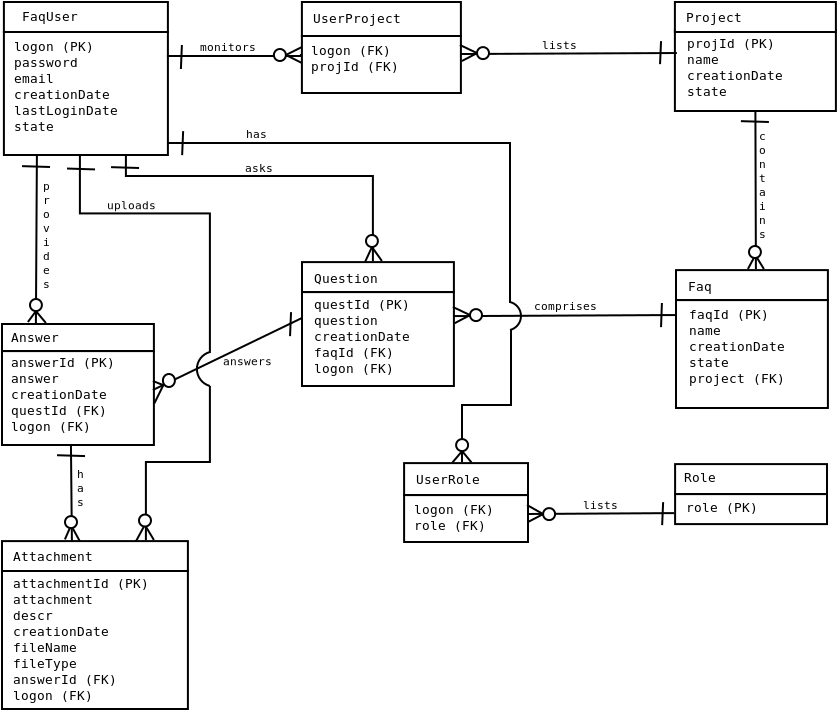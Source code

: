 <?xml version="1.0" encoding="UTF-8"?>
<dia:diagram xmlns:dia="http://www.lysator.liu.se/~alla/dia/">
  <dia:layer name="Background" visible="true">
    <dia:object type="Standard - Box" version="0" id="O0">
      <dia:attribute name="obj_pos">
        <dia:point val="4.1,-6.975"/>
      </dia:attribute>
      <dia:attribute name="obj_bb">
        <dia:rectangle val="4.05,-7.025;12.35,-5.425"/>
      </dia:attribute>
      <dia:attribute name="elem_corner">
        <dia:point val="4.1,-6.975"/>
      </dia:attribute>
      <dia:attribute name="elem_width">
        <dia:real val="8.2"/>
      </dia:attribute>
      <dia:attribute name="elem_height">
        <dia:real val="1.5"/>
      </dia:attribute>
      <dia:attribute name="show_background">
        <dia:boolean val="true"/>
      </dia:attribute>
    </dia:object>
    <dia:object type="Standard - Box" version="0" id="O1">
      <dia:attribute name="obj_pos">
        <dia:point val="4.1,-5.475"/>
      </dia:attribute>
      <dia:attribute name="obj_bb">
        <dia:rectangle val="4.05,-5.525;12.35,0.725"/>
      </dia:attribute>
      <dia:attribute name="elem_corner">
        <dia:point val="4.1,-5.475"/>
      </dia:attribute>
      <dia:attribute name="elem_width">
        <dia:real val="8.2"/>
      </dia:attribute>
      <dia:attribute name="elem_height">
        <dia:real val="6.15"/>
      </dia:attribute>
      <dia:attribute name="show_background">
        <dia:boolean val="true"/>
      </dia:attribute>
    </dia:object>
    <dia:object type="Standard - Text" version="0" id="O2">
      <dia:attribute name="obj_pos">
        <dia:point val="6.355,-6.025"/>
      </dia:attribute>
      <dia:attribute name="obj_bb">
        <dia:rectangle val="4.551,-6.62;8.159,-5.82"/>
      </dia:attribute>
      <dia:attribute name="text">
        <dia:composite type="text">
          <dia:attribute name="string">
            <dia:string>#FaqUser#</dia:string>
          </dia:attribute>
          <dia:attribute name="font">
            <dia:font name="Courier"/>
          </dia:attribute>
          <dia:attribute name="height">
            <dia:real val="0.8"/>
          </dia:attribute>
          <dia:attribute name="pos">
            <dia:point val="6.355,-6.025"/>
          </dia:attribute>
          <dia:attribute name="color">
            <dia:color val="#000000"/>
          </dia:attribute>
          <dia:attribute name="alignment">
            <dia:enum val="1"/>
          </dia:attribute>
        </dia:composite>
      </dia:attribute>
    </dia:object>
    <dia:object type="Standard - Text" version="0" id="O3">
      <dia:attribute name="obj_pos">
        <dia:point val="7.05,-6.125"/>
      </dia:attribute>
      <dia:attribute name="obj_bb">
        <dia:rectangle val="7.05,-6.72;7.05,-5.92"/>
      </dia:attribute>
      <dia:attribute name="text">
        <dia:composite type="text">
          <dia:attribute name="string">
            <dia:string>##</dia:string>
          </dia:attribute>
          <dia:attribute name="font">
            <dia:font name="Courier"/>
          </dia:attribute>
          <dia:attribute name="height">
            <dia:real val="0.8"/>
          </dia:attribute>
          <dia:attribute name="pos">
            <dia:point val="7.05,-6.125"/>
          </dia:attribute>
          <dia:attribute name="color">
            <dia:color val="#000000"/>
          </dia:attribute>
          <dia:attribute name="alignment">
            <dia:enum val="1"/>
          </dia:attribute>
        </dia:composite>
      </dia:attribute>
    </dia:object>
    <dia:object type="Standard - Text" version="0" id="O4">
      <dia:attribute name="obj_pos">
        <dia:point val="4.6,-4.525"/>
      </dia:attribute>
      <dia:attribute name="obj_bb">
        <dia:rectangle val="4.6,-5.12;11.341,-0.32"/>
      </dia:attribute>
      <dia:attribute name="text">
        <dia:composite type="text">
          <dia:attribute name="string">
            <dia:string>#logon (PK)
password
email
creationDate
lastLoginDate
state#</dia:string>
          </dia:attribute>
          <dia:attribute name="font">
            <dia:font name="Courier"/>
          </dia:attribute>
          <dia:attribute name="height">
            <dia:real val="0.8"/>
          </dia:attribute>
          <dia:attribute name="pos">
            <dia:point val="4.6,-4.525"/>
          </dia:attribute>
          <dia:attribute name="color">
            <dia:color val="#000000"/>
          </dia:attribute>
          <dia:attribute name="alignment">
            <dia:enum val="0"/>
          </dia:attribute>
        </dia:composite>
      </dia:attribute>
    </dia:object>
    <dia:object type="Standard - Box" version="0" id="O5">
      <dia:attribute name="obj_pos">
        <dia:point val="37.65,-5.575"/>
      </dia:attribute>
      <dia:attribute name="obj_bb">
        <dia:rectangle val="37.6,-5.625;45.75,-1.475"/>
      </dia:attribute>
      <dia:attribute name="elem_corner">
        <dia:point val="37.65,-5.575"/>
      </dia:attribute>
      <dia:attribute name="elem_width">
        <dia:real val="8.05"/>
      </dia:attribute>
      <dia:attribute name="elem_height">
        <dia:real val="4.05"/>
      </dia:attribute>
      <dia:attribute name="show_background">
        <dia:boolean val="true"/>
      </dia:attribute>
    </dia:object>
    <dia:object type="Standard - Box" version="0" id="O6">
      <dia:attribute name="obj_pos">
        <dia:point val="37.65,-6.975"/>
      </dia:attribute>
      <dia:attribute name="obj_bb">
        <dia:rectangle val="37.6,-7.025;45.75,-5.425"/>
      </dia:attribute>
      <dia:attribute name="elem_corner">
        <dia:point val="37.65,-6.975"/>
      </dia:attribute>
      <dia:attribute name="elem_width">
        <dia:real val="8.05"/>
      </dia:attribute>
      <dia:attribute name="elem_height">
        <dia:real val="1.5"/>
      </dia:attribute>
      <dia:attribute name="show_background">
        <dia:boolean val="true"/>
      </dia:attribute>
    </dia:object>
    <dia:object type="Standard - Text" version="0" id="O7">
      <dia:attribute name="obj_pos">
        <dia:point val="38.2,-5.975"/>
      </dia:attribute>
      <dia:attribute name="obj_bb">
        <dia:rectangle val="38.2,-6.57;41.782,-5.77"/>
      </dia:attribute>
      <dia:attribute name="text">
        <dia:composite type="text">
          <dia:attribute name="string">
            <dia:string>#Project#</dia:string>
          </dia:attribute>
          <dia:attribute name="font">
            <dia:font name="Courier"/>
          </dia:attribute>
          <dia:attribute name="height">
            <dia:real val="0.8"/>
          </dia:attribute>
          <dia:attribute name="pos">
            <dia:point val="38.2,-5.975"/>
          </dia:attribute>
          <dia:attribute name="color">
            <dia:color val="#000000"/>
          </dia:attribute>
          <dia:attribute name="alignment">
            <dia:enum val="0"/>
          </dia:attribute>
        </dia:composite>
      </dia:attribute>
    </dia:object>
    <dia:object type="Standard - Text" version="0" id="O8">
      <dia:attribute name="obj_pos">
        <dia:point val="38.25,-4.675"/>
      </dia:attribute>
      <dia:attribute name="obj_bb">
        <dia:rectangle val="38.25,-5.27;44.489,-2.07"/>
      </dia:attribute>
      <dia:attribute name="text">
        <dia:composite type="text">
          <dia:attribute name="string">
            <dia:string>#projId (PK)
name
creationDate
state#</dia:string>
          </dia:attribute>
          <dia:attribute name="font">
            <dia:font name="Courier"/>
          </dia:attribute>
          <dia:attribute name="height">
            <dia:real val="0.8"/>
          </dia:attribute>
          <dia:attribute name="pos">
            <dia:point val="38.25,-4.675"/>
          </dia:attribute>
          <dia:attribute name="color">
            <dia:color val="#000000"/>
          </dia:attribute>
          <dia:attribute name="alignment">
            <dia:enum val="0"/>
          </dia:attribute>
        </dia:composite>
      </dia:attribute>
    </dia:object>
    <dia:object type="Standard - Box" version="0" id="O9">
      <dia:attribute name="obj_pos">
        <dia:point val="19,-5.275"/>
      </dia:attribute>
      <dia:attribute name="obj_bb">
        <dia:rectangle val="18.95,-5.325;27,-2.375"/>
      </dia:attribute>
      <dia:attribute name="elem_corner">
        <dia:point val="19,-5.275"/>
      </dia:attribute>
      <dia:attribute name="elem_width">
        <dia:real val="7.95"/>
      </dia:attribute>
      <dia:attribute name="elem_height">
        <dia:real val="2.85"/>
      </dia:attribute>
      <dia:attribute name="show_background">
        <dia:boolean val="true"/>
      </dia:attribute>
    </dia:object>
    <dia:object type="Standard - Box" version="0" id="O10">
      <dia:attribute name="obj_pos">
        <dia:point val="19,-6.975"/>
      </dia:attribute>
      <dia:attribute name="obj_bb">
        <dia:rectangle val="18.95,-7.025;27,-5.225"/>
      </dia:attribute>
      <dia:attribute name="elem_corner">
        <dia:point val="19,-6.975"/>
      </dia:attribute>
      <dia:attribute name="elem_width">
        <dia:real val="7.95"/>
      </dia:attribute>
      <dia:attribute name="elem_height">
        <dia:real val="1.7"/>
      </dia:attribute>
      <dia:attribute name="show_background">
        <dia:boolean val="true"/>
      </dia:attribute>
    </dia:object>
    <dia:object type="Standard - Text" version="0" id="O11">
      <dia:attribute name="obj_pos">
        <dia:point val="19.55,-5.925"/>
      </dia:attribute>
      <dia:attribute name="obj_bb">
        <dia:rectangle val="19.55,-6.52;25.288,-5.72"/>
      </dia:attribute>
      <dia:attribute name="text">
        <dia:composite type="text">
          <dia:attribute name="string">
            <dia:string>#UserProject#</dia:string>
          </dia:attribute>
          <dia:attribute name="font">
            <dia:font name="Courier"/>
          </dia:attribute>
          <dia:attribute name="height">
            <dia:real val="0.8"/>
          </dia:attribute>
          <dia:attribute name="pos">
            <dia:point val="19.55,-5.925"/>
          </dia:attribute>
          <dia:attribute name="color">
            <dia:color val="#000000"/>
          </dia:attribute>
          <dia:attribute name="alignment">
            <dia:enum val="0"/>
          </dia:attribute>
        </dia:composite>
      </dia:attribute>
    </dia:object>
    <dia:object type="Standard - Text" version="0" id="O12">
      <dia:attribute name="obj_pos">
        <dia:point val="19.45,-4.325"/>
      </dia:attribute>
      <dia:attribute name="obj_bb">
        <dia:rectangle val="19.45,-4.92;24.985,-3.32"/>
      </dia:attribute>
      <dia:attribute name="text">
        <dia:composite type="text">
          <dia:attribute name="string">
            <dia:string>#logon (FK)
projId (FK)#</dia:string>
          </dia:attribute>
          <dia:attribute name="font">
            <dia:font name="Courier"/>
          </dia:attribute>
          <dia:attribute name="height">
            <dia:real val="0.8"/>
          </dia:attribute>
          <dia:attribute name="pos">
            <dia:point val="19.45,-4.325"/>
          </dia:attribute>
          <dia:attribute name="color">
            <dia:color val="#000000"/>
          </dia:attribute>
          <dia:attribute name="alignment">
            <dia:enum val="0"/>
          </dia:attribute>
        </dia:composite>
      </dia:attribute>
    </dia:object>
    <dia:object type="Standard - ZigZagLine" version="0" id="O13">
      <dia:attribute name="obj_pos">
        <dia:point val="12.25,-4.275"/>
      </dia:attribute>
      <dia:attribute name="obj_bb">
        <dia:rectangle val="12.25,-4.425;19,-4.225"/>
      </dia:attribute>
      <dia:attribute name="orth_points">
        <dia:point val="12.25,-4.275"/>
        <dia:point val="12.25,-4.275"/>
        <dia:point val="18.95,-4.275"/>
        <dia:point val="18.95,-4.375"/>
      </dia:attribute>
      <dia:attribute name="orth_orient">
        <dia:enum val="1"/>
        <dia:enum val="0"/>
        <dia:enum val="1"/>
      </dia:attribute>
    </dia:object>
    <dia:object type="Standard - Line" version="0" id="O14">
      <dia:attribute name="obj_pos">
        <dia:point val="19,-4.725"/>
      </dia:attribute>
      <dia:attribute name="obj_bb">
        <dia:rectangle val="18.133,-4.792;19.067,-4.258"/>
      </dia:attribute>
      <dia:attribute name="conn_endpoints">
        <dia:point val="19,-4.725"/>
        <dia:point val="18.2,-4.325"/>
      </dia:attribute>
      <dia:attribute name="numcp">
        <dia:int val="1"/>
      </dia:attribute>
      <dia:connections>
        <dia:connection handle="1" to="O19" connection="4"/>
      </dia:connections>
    </dia:object>
    <dia:object type="Standard - Line" version="0" id="O15">
      <dia:attribute name="obj_pos">
        <dia:point val="18.2,-4.325"/>
      </dia:attribute>
      <dia:attribute name="obj_bb">
        <dia:rectangle val="18.133,-4.392;19.067,-3.858"/>
      </dia:attribute>
      <dia:attribute name="conn_endpoints">
        <dia:point val="18.2,-4.325"/>
        <dia:point val="19,-3.925"/>
      </dia:attribute>
      <dia:attribute name="numcp">
        <dia:int val="1"/>
      </dia:attribute>
      <dia:connections>
        <dia:connection handle="0" to="O19" connection="4"/>
      </dia:connections>
    </dia:object>
    <dia:object type="Standard - Line" version="0" id="O16">
      <dia:attribute name="obj_pos">
        <dia:point val="26.9,-4.825"/>
      </dia:attribute>
      <dia:attribute name="obj_bb">
        <dia:rectangle val="26.833,-4.892;27.822,-4.353"/>
      </dia:attribute>
      <dia:attribute name="conn_endpoints">
        <dia:point val="26.9,-4.825"/>
        <dia:point val="27.755,-4.42"/>
      </dia:attribute>
      <dia:attribute name="numcp">
        <dia:int val="1"/>
      </dia:attribute>
      <dia:connections>
        <dia:connection handle="1" to="O21" connection="3"/>
      </dia:connections>
    </dia:object>
    <dia:object type="Standard - Line" version="0" id="O17">
      <dia:attribute name="obj_pos">
        <dia:point val="27.0,-4.025"/>
      </dia:attribute>
      <dia:attribute name="obj_bb">
        <dia:rectangle val="26.933,-4.487;27.823,-3.958"/>
      </dia:attribute>
      <dia:attribute name="conn_endpoints">
        <dia:point val="27.0,-4.025"/>
        <dia:point val="27.755,-4.42"/>
      </dia:attribute>
      <dia:attribute name="numcp">
        <dia:int val="1"/>
      </dia:attribute>
      <dia:connections>
        <dia:connection handle="1" to="O21" connection="3"/>
      </dia:connections>
    </dia:object>
    <dia:object type="Standard - Line" version="0" id="O18">
      <dia:attribute name="obj_pos">
        <dia:point val="13,-4.825"/>
      </dia:attribute>
      <dia:attribute name="obj_bb">
        <dia:rectangle val="12.898,-4.877;13.052,-3.573"/>
      </dia:attribute>
      <dia:attribute name="conn_endpoints">
        <dia:point val="13,-4.825"/>
        <dia:point val="12.95,-3.625"/>
      </dia:attribute>
      <dia:attribute name="numcp">
        <dia:int val="1"/>
      </dia:attribute>
    </dia:object>
    <dia:object type="Standard - Ellipse" version="0" id="O19">
      <dia:attribute name="obj_pos">
        <dia:point val="17.6,-4.625"/>
      </dia:attribute>
      <dia:attribute name="obj_bb">
        <dia:rectangle val="17.55,-4.675;18.25,-3.975"/>
      </dia:attribute>
      <dia:attribute name="elem_corner">
        <dia:point val="17.6,-4.625"/>
      </dia:attribute>
      <dia:attribute name="elem_width">
        <dia:real val="0.6"/>
      </dia:attribute>
      <dia:attribute name="elem_height">
        <dia:real val="0.6"/>
      </dia:attribute>
    </dia:object>
    <dia:object type="Standard - Line" version="0" id="O20">
      <dia:attribute name="obj_pos">
        <dia:point val="26.95,-4.375"/>
      </dia:attribute>
      <dia:attribute name="obj_bb">
        <dia:rectangle val="26.9,-4.475;37.8,-4.325"/>
      </dia:attribute>
      <dia:attribute name="conn_endpoints">
        <dia:point val="26.95,-4.375"/>
        <dia:point val="37.75,-4.425"/>
      </dia:attribute>
      <dia:attribute name="numcp">
        <dia:int val="1"/>
      </dia:attribute>
    </dia:object>
    <dia:object type="Standard - Ellipse" version="0" id="O21">
      <dia:attribute name="obj_pos">
        <dia:point val="27.755,-4.72"/>
      </dia:attribute>
      <dia:attribute name="obj_bb">
        <dia:rectangle val="27.705,-4.77;28.405,-4.07"/>
      </dia:attribute>
      <dia:attribute name="elem_corner">
        <dia:point val="27.755,-4.72"/>
      </dia:attribute>
      <dia:attribute name="elem_width">
        <dia:real val="0.6"/>
      </dia:attribute>
      <dia:attribute name="elem_height">
        <dia:real val="0.6"/>
      </dia:attribute>
    </dia:object>
    <dia:object type="Standard - Line" version="0" id="O22">
      <dia:attribute name="obj_pos">
        <dia:point val="36.957,-5.018"/>
      </dia:attribute>
      <dia:attribute name="obj_bb">
        <dia:rectangle val="36.855,-5.07;37.009,-3.816"/>
      </dia:attribute>
      <dia:attribute name="conn_endpoints">
        <dia:point val="36.957,-5.018"/>
        <dia:point val="36.907,-3.868"/>
      </dia:attribute>
      <dia:attribute name="numcp">
        <dia:int val="1"/>
      </dia:attribute>
    </dia:object>
    <dia:object type="Standard - Text" version="0" id="O23">
      <dia:attribute name="obj_pos">
        <dia:point val="13.9,-4.525"/>
      </dia:attribute>
      <dia:attribute name="obj_bb">
        <dia:rectangle val="13.9,-5.045;17.519,-4.345"/>
      </dia:attribute>
      <dia:attribute name="text">
        <dia:composite type="text">
          <dia:attribute name="string">
            <dia:string>#monitors#</dia:string>
          </dia:attribute>
          <dia:attribute name="font">
            <dia:font name="Courier"/>
          </dia:attribute>
          <dia:attribute name="height">
            <dia:real val="0.7"/>
          </dia:attribute>
          <dia:attribute name="pos">
            <dia:point val="13.9,-4.525"/>
          </dia:attribute>
          <dia:attribute name="color">
            <dia:color val="#000000"/>
          </dia:attribute>
          <dia:attribute name="alignment">
            <dia:enum val="0"/>
          </dia:attribute>
        </dia:composite>
      </dia:attribute>
    </dia:object>
    <dia:object type="Standard - Text" version="0" id="O24">
      <dia:attribute name="obj_pos">
        <dia:point val="31.0,-4.625"/>
      </dia:attribute>
      <dia:attribute name="obj_bb">
        <dia:rectangle val="31.0,-5.145;33.156,-4.445"/>
      </dia:attribute>
      <dia:attribute name="text">
        <dia:composite type="text">
          <dia:attribute name="string">
            <dia:string>#lists#</dia:string>
          </dia:attribute>
          <dia:attribute name="font">
            <dia:font name="Courier"/>
          </dia:attribute>
          <dia:attribute name="height">
            <dia:real val="0.7"/>
          </dia:attribute>
          <dia:attribute name="pos">
            <dia:point val="31.0,-4.625"/>
          </dia:attribute>
          <dia:attribute name="color">
            <dia:color val="#000000"/>
          </dia:attribute>
          <dia:attribute name="alignment">
            <dia:enum val="0"/>
          </dia:attribute>
        </dia:composite>
      </dia:attribute>
    </dia:object>
    <dia:object type="Standard - Box" version="0" id="O25">
      <dia:attribute name="obj_pos">
        <dia:point val="37.705,6.43"/>
      </dia:attribute>
      <dia:attribute name="obj_bb">
        <dia:rectangle val="37.655,6.38;45.35,7.98"/>
      </dia:attribute>
      <dia:attribute name="elem_corner">
        <dia:point val="37.705,6.43"/>
      </dia:attribute>
      <dia:attribute name="elem_width">
        <dia:real val="7.595"/>
      </dia:attribute>
      <dia:attribute name="elem_height">
        <dia:real val="1.5"/>
      </dia:attribute>
      <dia:attribute name="show_background">
        <dia:boolean val="true"/>
      </dia:attribute>
    </dia:object>
    <dia:object type="Standard - Text" version="0" id="O26">
      <dia:attribute name="obj_pos">
        <dia:point val="38.3,7.475"/>
      </dia:attribute>
      <dia:attribute name="obj_bb">
        <dia:rectangle val="38.3,6.88;39.805,7.68"/>
      </dia:attribute>
      <dia:attribute name="text">
        <dia:composite type="text">
          <dia:attribute name="string">
            <dia:string>#Faq#</dia:string>
          </dia:attribute>
          <dia:attribute name="font">
            <dia:font name="Courier"/>
          </dia:attribute>
          <dia:attribute name="height">
            <dia:real val="0.8"/>
          </dia:attribute>
          <dia:attribute name="pos">
            <dia:point val="38.3,7.475"/>
          </dia:attribute>
          <dia:attribute name="color">
            <dia:color val="#000000"/>
          </dia:attribute>
          <dia:attribute name="alignment">
            <dia:enum val="0"/>
          </dia:attribute>
        </dia:composite>
      </dia:attribute>
    </dia:object>
    <dia:object type="Standard - Box" version="0" id="O27">
      <dia:attribute name="obj_pos">
        <dia:point val="37.705,7.93"/>
      </dia:attribute>
      <dia:attribute name="obj_bb">
        <dia:rectangle val="37.655,7.88;45.35,13.375"/>
      </dia:attribute>
      <dia:attribute name="elem_corner">
        <dia:point val="37.705,7.93"/>
      </dia:attribute>
      <dia:attribute name="elem_width">
        <dia:real val="7.595"/>
      </dia:attribute>
      <dia:attribute name="elem_height">
        <dia:real val="5.395"/>
      </dia:attribute>
      <dia:attribute name="show_background">
        <dia:boolean val="true"/>
      </dia:attribute>
    </dia:object>
    <dia:object type="Standard - Text" version="0" id="O28">
      <dia:attribute name="obj_pos">
        <dia:point val="38.35,8.875"/>
      </dia:attribute>
      <dia:attribute name="obj_bb">
        <dia:rectangle val="38.35,8.28;44.589,12.28"/>
      </dia:attribute>
      <dia:attribute name="text">
        <dia:composite type="text">
          <dia:attribute name="string">
            <dia:string>#faqId (PK)
name
creationDate
state
project (FK)#</dia:string>
          </dia:attribute>
          <dia:attribute name="font">
            <dia:font name="Courier"/>
          </dia:attribute>
          <dia:attribute name="height">
            <dia:real val="0.8"/>
          </dia:attribute>
          <dia:attribute name="pos">
            <dia:point val="38.35,8.875"/>
          </dia:attribute>
          <dia:attribute name="color">
            <dia:color val="#000000"/>
          </dia:attribute>
          <dia:attribute name="alignment">
            <dia:enum val="0"/>
          </dia:attribute>
        </dia:composite>
      </dia:attribute>
    </dia:object>
    <dia:object type="Standard - Box" version="0" id="O29">
      <dia:attribute name="obj_pos">
        <dia:point val="19.005,6.03"/>
      </dia:attribute>
      <dia:attribute name="obj_bb">
        <dia:rectangle val="18.955,5.98;26.65,7.58"/>
      </dia:attribute>
      <dia:attribute name="elem_corner">
        <dia:point val="19.005,6.03"/>
      </dia:attribute>
      <dia:attribute name="elem_width">
        <dia:real val="7.595"/>
      </dia:attribute>
      <dia:attribute name="elem_height">
        <dia:real val="1.5"/>
      </dia:attribute>
      <dia:attribute name="show_background">
        <dia:boolean val="true"/>
      </dia:attribute>
    </dia:object>
    <dia:object type="Standard - Text" version="0" id="O30">
      <dia:attribute name="obj_pos">
        <dia:point val="19.605,7.075"/>
      </dia:attribute>
      <dia:attribute name="obj_bb">
        <dia:rectangle val="19.605,6.48;23.759,7.28"/>
      </dia:attribute>
      <dia:attribute name="text">
        <dia:composite type="text">
          <dia:attribute name="string">
            <dia:string>#Question#</dia:string>
          </dia:attribute>
          <dia:attribute name="font">
            <dia:font name="Courier"/>
          </dia:attribute>
          <dia:attribute name="height">
            <dia:real val="0.8"/>
          </dia:attribute>
          <dia:attribute name="pos">
            <dia:point val="19.605,7.075"/>
          </dia:attribute>
          <dia:attribute name="color">
            <dia:color val="#000000"/>
          </dia:attribute>
          <dia:attribute name="alignment">
            <dia:enum val="0"/>
          </dia:attribute>
        </dia:composite>
      </dia:attribute>
    </dia:object>
    <dia:object type="Standard - Box" version="0" id="O31">
      <dia:attribute name="obj_pos">
        <dia:point val="19.005,7.53"/>
      </dia:attribute>
      <dia:attribute name="obj_bb">
        <dia:rectangle val="18.955,7.48;26.65,12.275"/>
      </dia:attribute>
      <dia:attribute name="elem_corner">
        <dia:point val="19.005,7.53"/>
      </dia:attribute>
      <dia:attribute name="elem_width">
        <dia:real val="7.595"/>
      </dia:attribute>
      <dia:attribute name="elem_height">
        <dia:real val="4.695"/>
      </dia:attribute>
      <dia:attribute name="show_background">
        <dia:boolean val="true"/>
      </dia:attribute>
    </dia:object>
    <dia:object type="Standard - Text" version="0" id="O32">
      <dia:attribute name="obj_pos">
        <dia:point val="19.6,8.375"/>
      </dia:attribute>
      <dia:attribute name="obj_bb">
        <dia:rectangle val="19.6,7.78;25.839,11.78"/>
      </dia:attribute>
      <dia:attribute name="text">
        <dia:composite type="text">
          <dia:attribute name="string">
            <dia:string>#questId (PK)
question
creationDate
faqId (FK)
logon (FK)#</dia:string>
          </dia:attribute>
          <dia:attribute name="font">
            <dia:font name="Courier"/>
          </dia:attribute>
          <dia:attribute name="height">
            <dia:real val="0.8"/>
          </dia:attribute>
          <dia:attribute name="pos">
            <dia:point val="19.6,8.375"/>
          </dia:attribute>
          <dia:attribute name="color">
            <dia:color val="#000000"/>
          </dia:attribute>
          <dia:attribute name="alignment">
            <dia:enum val="0"/>
          </dia:attribute>
        </dia:composite>
      </dia:attribute>
    </dia:object>
    <dia:object type="Standard - Box" version="0" id="O33">
      <dia:attribute name="obj_pos">
        <dia:point val="4.005,9.125"/>
      </dia:attribute>
      <dia:attribute name="obj_bb">
        <dia:rectangle val="3.955,9.075;11.65,10.53"/>
      </dia:attribute>
      <dia:attribute name="elem_corner">
        <dia:point val="4.005,9.125"/>
      </dia:attribute>
      <dia:attribute name="elem_width">
        <dia:real val="7.595"/>
      </dia:attribute>
      <dia:attribute name="elem_height">
        <dia:real val="1.355"/>
      </dia:attribute>
      <dia:attribute name="show_background">
        <dia:boolean val="true"/>
      </dia:attribute>
    </dia:object>
    <dia:object type="Standard - Text" version="0" id="O34">
      <dia:attribute name="obj_pos">
        <dia:point val="4.455,10.025"/>
      </dia:attribute>
      <dia:attribute name="obj_bb">
        <dia:rectangle val="4.455,9.43;7.588,10.23"/>
      </dia:attribute>
      <dia:attribute name="text">
        <dia:composite type="text">
          <dia:attribute name="string">
            <dia:string>#Answer#</dia:string>
          </dia:attribute>
          <dia:attribute name="font">
            <dia:font name="Courier"/>
          </dia:attribute>
          <dia:attribute name="height">
            <dia:real val="0.8"/>
          </dia:attribute>
          <dia:attribute name="pos">
            <dia:point val="4.455,10.025"/>
          </dia:attribute>
          <dia:attribute name="color">
            <dia:color val="#000000"/>
          </dia:attribute>
          <dia:attribute name="alignment">
            <dia:enum val="0"/>
          </dia:attribute>
        </dia:composite>
      </dia:attribute>
    </dia:object>
    <dia:object type="Standard - Box" version="0" id="O35">
      <dia:attribute name="obj_pos">
        <dia:point val="4.005,10.48"/>
      </dia:attribute>
      <dia:attribute name="obj_bb">
        <dia:rectangle val="3.955,10.43;11.65,15.225"/>
      </dia:attribute>
      <dia:attribute name="elem_corner">
        <dia:point val="4.005,10.48"/>
      </dia:attribute>
      <dia:attribute name="elem_width">
        <dia:real val="7.595"/>
      </dia:attribute>
      <dia:attribute name="elem_height">
        <dia:real val="4.695"/>
      </dia:attribute>
      <dia:attribute name="show_background">
        <dia:boolean val="true"/>
      </dia:attribute>
    </dia:object>
    <dia:object type="Standard - Text" version="0" id="O36">
      <dia:attribute name="obj_pos">
        <dia:point val="4.455,11.275"/>
      </dia:attribute>
      <dia:attribute name="obj_bb">
        <dia:rectangle val="4.455,10.68;11.011,14.68"/>
      </dia:attribute>
      <dia:attribute name="text">
        <dia:composite type="text">
          <dia:attribute name="string">
            <dia:string>#answerId (PK)
answer
creationDate
questId (FK)
logon (FK)#</dia:string>
          </dia:attribute>
          <dia:attribute name="font">
            <dia:font name="Courier"/>
          </dia:attribute>
          <dia:attribute name="height">
            <dia:real val="0.8"/>
          </dia:attribute>
          <dia:attribute name="pos">
            <dia:point val="4.455,11.275"/>
          </dia:attribute>
          <dia:attribute name="color">
            <dia:color val="#000000"/>
          </dia:attribute>
          <dia:attribute name="alignment">
            <dia:enum val="0"/>
          </dia:attribute>
        </dia:composite>
      </dia:attribute>
    </dia:object>
    <dia:object type="Standard - Box" version="0" id="O37">
      <dia:attribute name="obj_pos">
        <dia:point val="4.005,19.98"/>
      </dia:attribute>
      <dia:attribute name="obj_bb">
        <dia:rectangle val="3.955,19.93;13.35,21.53"/>
      </dia:attribute>
      <dia:attribute name="elem_corner">
        <dia:point val="4.005,19.98"/>
      </dia:attribute>
      <dia:attribute name="elem_width">
        <dia:real val="9.295"/>
      </dia:attribute>
      <dia:attribute name="elem_height">
        <dia:real val="1.5"/>
      </dia:attribute>
      <dia:attribute name="show_background">
        <dia:boolean val="true"/>
      </dia:attribute>
    </dia:object>
    <dia:object type="Standard - Box" version="0" id="O38">
      <dia:attribute name="obj_pos">
        <dia:point val="4.005,21.475"/>
      </dia:attribute>
      <dia:attribute name="obj_bb">
        <dia:rectangle val="3.955,21.425;13.35,28.425"/>
      </dia:attribute>
      <dia:attribute name="elem_corner">
        <dia:point val="4.005,21.475"/>
      </dia:attribute>
      <dia:attribute name="elem_width">
        <dia:real val="9.295"/>
      </dia:attribute>
      <dia:attribute name="elem_height">
        <dia:real val="6.9"/>
      </dia:attribute>
      <dia:attribute name="show_background">
        <dia:boolean val="true"/>
      </dia:attribute>
    </dia:object>
    <dia:object type="Standard - Text" version="0" id="O39">
      <dia:attribute name="obj_pos">
        <dia:point val="4.55,20.975"/>
      </dia:attribute>
      <dia:attribute name="obj_bb">
        <dia:rectangle val="4.55,20.38;9.768,21.18"/>
      </dia:attribute>
      <dia:attribute name="text">
        <dia:composite type="text">
          <dia:attribute name="string">
            <dia:string>#Attachment#</dia:string>
          </dia:attribute>
          <dia:attribute name="font">
            <dia:font name="Courier"/>
          </dia:attribute>
          <dia:attribute name="height">
            <dia:real val="0.8"/>
          </dia:attribute>
          <dia:attribute name="pos">
            <dia:point val="4.55,20.975"/>
          </dia:attribute>
          <dia:attribute name="color">
            <dia:color val="#000000"/>
          </dia:attribute>
          <dia:attribute name="alignment">
            <dia:enum val="0"/>
          </dia:attribute>
        </dia:composite>
      </dia:attribute>
    </dia:object>
    <dia:object type="Standard - Text" version="0" id="O40">
      <dia:attribute name="obj_pos">
        <dia:point val="4.55,22.325"/>
      </dia:attribute>
      <dia:attribute name="obj_bb">
        <dia:rectangle val="4.55,21.68;13.268,28.23"/>
      </dia:attribute>
      <dia:attribute name="text">
        <dia:composite type="text">
          <dia:attribute name="string">
            <dia:string>#attachmentId (PK)
attachment
descr
creationDate
fileName
fileType
answerId (FK)
logon (FK)#</dia:string>
          </dia:attribute>
          <dia:attribute name="font">
            <dia:font name="Courier"/>
          </dia:attribute>
          <dia:attribute name="height">
            <dia:real val="0.8"/>
          </dia:attribute>
          <dia:attribute name="pos">
            <dia:point val="4.55,22.325"/>
          </dia:attribute>
          <dia:attribute name="color">
            <dia:color val="#000000"/>
          </dia:attribute>
          <dia:attribute name="alignment">
            <dia:enum val="0"/>
          </dia:attribute>
        </dia:composite>
      </dia:attribute>
    </dia:object>
    <dia:object type="Standard - Line" version="0" id="O41">
      <dia:attribute name="obj_pos">
        <dia:point val="11.55,12.425"/>
      </dia:attribute>
      <dia:attribute name="obj_bb">
        <dia:rectangle val="11.483,8.758;19.067,12.492"/>
      </dia:attribute>
      <dia:attribute name="conn_endpoints">
        <dia:point val="11.55,12.425"/>
        <dia:point val="19.0,8.825"/>
      </dia:attribute>
      <dia:attribute name="numcp">
        <dia:int val="1"/>
      </dia:attribute>
    </dia:object>
    <dia:object type="Standard - Line" version="0" id="O42">
      <dia:attribute name="obj_pos">
        <dia:point val="18.457,8.532"/>
      </dia:attribute>
      <dia:attribute name="obj_bb">
        <dia:rectangle val="18.355,8.48;18.509,9.784"/>
      </dia:attribute>
      <dia:attribute name="conn_endpoints">
        <dia:point val="18.457,8.532"/>
        <dia:point val="18.407,9.732"/>
      </dia:attribute>
      <dia:attribute name="numcp">
        <dia:int val="1"/>
      </dia:attribute>
    </dia:object>
    <dia:object type="Standard - Line" version="0" id="O43">
      <dia:attribute name="obj_pos">
        <dia:point val="11.623,13.092"/>
      </dia:attribute>
      <dia:attribute name="obj_bb">
        <dia:rectangle val="11.556,12.058;12.167,13.159"/>
      </dia:attribute>
      <dia:attribute name="conn_endpoints">
        <dia:point val="11.623,13.092"/>
        <dia:point val="12.1,12.125"/>
      </dia:attribute>
      <dia:attribute name="numcp">
        <dia:int val="1"/>
      </dia:attribute>
    </dia:object>
    <dia:object type="Standard - Line" version="0" id="O44">
      <dia:attribute name="obj_pos">
        <dia:point val="11.55,11.975"/>
      </dia:attribute>
      <dia:attribute name="obj_bb">
        <dia:rectangle val="11.485,11.91;12.115,12.24"/>
      </dia:attribute>
      <dia:attribute name="conn_endpoints">
        <dia:point val="11.55,11.975"/>
        <dia:point val="12.05,12.175"/>
      </dia:attribute>
      <dia:attribute name="numcp">
        <dia:int val="1"/>
      </dia:attribute>
    </dia:object>
    <dia:object type="Standard - Ellipse" version="0" id="O45">
      <dia:attribute name="obj_pos">
        <dia:point val="12.05,11.625"/>
      </dia:attribute>
      <dia:attribute name="obj_bb">
        <dia:rectangle val="12.0,11.575;12.7,12.325"/>
      </dia:attribute>
      <dia:attribute name="elem_corner">
        <dia:point val="12.05,11.625"/>
      </dia:attribute>
      <dia:attribute name="elem_width">
        <dia:real val="0.6"/>
      </dia:attribute>
      <dia:attribute name="elem_height">
        <dia:real val="0.65"/>
      </dia:attribute>
    </dia:object>
    <dia:object type="Standard - Line" version="0" id="O46">
      <dia:attribute name="obj_pos">
        <dia:point val="26.605,8.73"/>
      </dia:attribute>
      <dia:attribute name="obj_bb">
        <dia:rectangle val="26.555,8.625;37.75,8.78"/>
      </dia:attribute>
      <dia:attribute name="conn_endpoints">
        <dia:point val="26.605,8.73"/>
        <dia:point val="37.7,8.675"/>
      </dia:attribute>
      <dia:attribute name="numcp">
        <dia:int val="1"/>
      </dia:attribute>
    </dia:object>
    <dia:object type="Standard - Line" version="0" id="O47">
      <dia:attribute name="obj_pos">
        <dia:point val="37.0,8.075"/>
      </dia:attribute>
      <dia:attribute name="obj_bb">
        <dia:rectangle val="36.906,8.023;37.052,9.334"/>
      </dia:attribute>
      <dia:attribute name="conn_endpoints">
        <dia:point val="37.0,8.075"/>
        <dia:point val="36.957,9.282"/>
      </dia:attribute>
      <dia:attribute name="numcp">
        <dia:int val="1"/>
      </dia:attribute>
    </dia:object>
    <dia:object type="Standard - Line" version="0" id="O48">
      <dia:attribute name="obj_pos">
        <dia:point val="26.623,9.092"/>
      </dia:attribute>
      <dia:attribute name="obj_bb">
        <dia:rectangle val="26.555,8.612;27.473,9.16"/>
      </dia:attribute>
      <dia:attribute name="conn_endpoints">
        <dia:point val="26.623,9.092"/>
        <dia:point val="27.405,8.68"/>
      </dia:attribute>
      <dia:attribute name="numcp">
        <dia:int val="1"/>
      </dia:attribute>
      <dia:connections>
        <dia:connection handle="1" to="O50" connection="3"/>
      </dia:connections>
    </dia:object>
    <dia:object type="Standard - Line" version="0" id="O49">
      <dia:attribute name="obj_pos">
        <dia:point val="26.55,8.275"/>
      </dia:attribute>
      <dia:attribute name="obj_bb">
        <dia:rectangle val="26.483,8.208;27.472,8.747"/>
      </dia:attribute>
      <dia:attribute name="conn_endpoints">
        <dia:point val="26.55,8.275"/>
        <dia:point val="27.405,8.68"/>
      </dia:attribute>
      <dia:attribute name="numcp">
        <dia:int val="1"/>
      </dia:attribute>
      <dia:connections>
        <dia:connection handle="1" to="O50" connection="3"/>
      </dia:connections>
    </dia:object>
    <dia:object type="Standard - Ellipse" version="0" id="O50">
      <dia:attribute name="obj_pos">
        <dia:point val="27.405,8.38"/>
      </dia:attribute>
      <dia:attribute name="obj_bb">
        <dia:rectangle val="27.355,8.33;28.055,9.03"/>
      </dia:attribute>
      <dia:attribute name="elem_corner">
        <dia:point val="27.405,8.38"/>
      </dia:attribute>
      <dia:attribute name="elem_width">
        <dia:real val="0.6"/>
      </dia:attribute>
      <dia:attribute name="elem_height">
        <dia:real val="0.6"/>
      </dia:attribute>
    </dia:object>
    <dia:object type="Standard - Text" version="0" id="O51">
      <dia:attribute name="obj_pos">
        <dia:point val="15.05,11.183"/>
      </dia:attribute>
      <dia:attribute name="obj_bb">
        <dia:rectangle val="15.05,10.662;18.161,11.362"/>
      </dia:attribute>
      <dia:attribute name="text">
        <dia:composite type="text">
          <dia:attribute name="string">
            <dia:string>#answers#</dia:string>
          </dia:attribute>
          <dia:attribute name="font">
            <dia:font name="Courier"/>
          </dia:attribute>
          <dia:attribute name="height">
            <dia:real val="0.7"/>
          </dia:attribute>
          <dia:attribute name="pos">
            <dia:point val="15.05,11.183"/>
          </dia:attribute>
          <dia:attribute name="color">
            <dia:color val="#000000"/>
          </dia:attribute>
          <dia:attribute name="alignment">
            <dia:enum val="0"/>
          </dia:attribute>
        </dia:composite>
      </dia:attribute>
    </dia:object>
    <dia:object type="Standard - Text" version="0" id="O52">
      <dia:attribute name="obj_pos">
        <dia:point val="30.6,8.425"/>
      </dia:attribute>
      <dia:attribute name="obj_bb">
        <dia:rectangle val="30.6,7.905;34.627,8.605"/>
      </dia:attribute>
      <dia:attribute name="text">
        <dia:composite type="text">
          <dia:attribute name="string">
            <dia:string>#comprises#</dia:string>
          </dia:attribute>
          <dia:attribute name="font">
            <dia:font name="Courier"/>
          </dia:attribute>
          <dia:attribute name="height">
            <dia:real val="0.7"/>
          </dia:attribute>
          <dia:attribute name="pos">
            <dia:point val="30.6,8.425"/>
          </dia:attribute>
          <dia:attribute name="color">
            <dia:color val="#000000"/>
          </dia:attribute>
          <dia:attribute name="alignment">
            <dia:enum val="0"/>
          </dia:attribute>
        </dia:composite>
      </dia:attribute>
    </dia:object>
    <dia:object type="Standard - Line" version="0" id="O53">
      <dia:attribute name="obj_pos">
        <dia:point val="41.675,-1.525"/>
      </dia:attribute>
      <dia:attribute name="obj_bb">
        <dia:rectangle val="41.625,-1.575;41.75,6.425"/>
      </dia:attribute>
      <dia:attribute name="conn_endpoints">
        <dia:point val="41.675,-1.525"/>
        <dia:point val="41.7,6.375"/>
      </dia:attribute>
      <dia:attribute name="numcp">
        <dia:int val="1"/>
      </dia:attribute>
      <dia:connections>
        <dia:connection handle="0" to="O5" connection="6"/>
      </dia:connections>
    </dia:object>
    <dia:object type="Standard - Line" version="0" id="O54">
      <dia:attribute name="obj_pos">
        <dia:point val="40.95,-1.018"/>
      </dia:attribute>
      <dia:attribute name="obj_bb">
        <dia:rectangle val="40.898,-1.07;42.402,-0.923"/>
      </dia:attribute>
      <dia:attribute name="conn_endpoints">
        <dia:point val="40.95,-1.018"/>
        <dia:point val="42.35,-0.975"/>
      </dia:attribute>
      <dia:attribute name="numcp">
        <dia:int val="1"/>
      </dia:attribute>
    </dia:object>
    <dia:object type="Standard - Line" version="0" id="O55">
      <dia:attribute name="obj_pos">
        <dia:point val="41.7,5.725"/>
      </dia:attribute>
      <dia:attribute name="obj_bb">
        <dia:rectangle val="41.631,5.656;42.169,6.444"/>
      </dia:attribute>
      <dia:attribute name="conn_endpoints">
        <dia:point val="41.7,5.725"/>
        <dia:point val="42.1,6.375"/>
      </dia:attribute>
      <dia:attribute name="numcp">
        <dia:int val="1"/>
      </dia:attribute>
    </dia:object>
    <dia:object type="Standard - Line" version="0" id="O56">
      <dia:attribute name="obj_pos">
        <dia:point val="41.3,6.375"/>
      </dia:attribute>
      <dia:attribute name="obj_bb">
        <dia:rectangle val="41.232,5.657;41.718,6.443"/>
      </dia:attribute>
      <dia:attribute name="conn_endpoints">
        <dia:point val="41.3,6.375"/>
        <dia:point val="41.65,5.725"/>
      </dia:attribute>
      <dia:attribute name="numcp">
        <dia:int val="1"/>
      </dia:attribute>
    </dia:object>
    <dia:object type="Standard - Ellipse" version="0" id="O57">
      <dia:attribute name="obj_pos">
        <dia:point val="41.355,5.225"/>
      </dia:attribute>
      <dia:attribute name="obj_bb">
        <dia:rectangle val="41.305,5.175;42.0,5.875"/>
      </dia:attribute>
      <dia:attribute name="elem_corner">
        <dia:point val="41.355,5.225"/>
      </dia:attribute>
      <dia:attribute name="elem_width">
        <dia:real val="0.595"/>
      </dia:attribute>
      <dia:attribute name="elem_height">
        <dia:real val="0.6"/>
      </dia:attribute>
    </dia:object>
    <dia:object type="Standard - Line" version="0" id="O58">
      <dia:attribute name="obj_pos">
        <dia:point val="7.452,15.175"/>
      </dia:attribute>
      <dia:attribute name="obj_bb">
        <dia:rectangle val="7.402,15.124;7.551,20.03"/>
      </dia:attribute>
      <dia:attribute name="conn_endpoints">
        <dia:point val="7.452,15.175"/>
        <dia:point val="7.5,19.98"/>
      </dia:attribute>
      <dia:attribute name="numcp">
        <dia:int val="1"/>
      </dia:attribute>
    </dia:object>
    <dia:object type="Standard - Line" version="0" id="O59">
      <dia:attribute name="obj_pos">
        <dia:point val="6.757,15.686"/>
      </dia:attribute>
      <dia:attribute name="obj_bb">
        <dia:rectangle val="6.705,15.635;8.209,15.781"/>
      </dia:attribute>
      <dia:attribute name="conn_endpoints">
        <dia:point val="6.757,15.686"/>
        <dia:point val="8.157,15.729"/>
      </dia:attribute>
      <dia:attribute name="numcp">
        <dia:int val="1"/>
      </dia:attribute>
    </dia:object>
    <dia:object type="Standard - Line" version="0" id="O60">
      <dia:attribute name="obj_pos">
        <dia:point val="7.15,19.896"/>
      </dia:attribute>
      <dia:attribute name="obj_bb">
        <dia:rectangle val="7.084,19.014;7.571,19.962"/>
      </dia:attribute>
      <dia:attribute name="conn_endpoints">
        <dia:point val="7.15,19.896"/>
        <dia:point val="7.505,19.08"/>
      </dia:attribute>
      <dia:attribute name="numcp">
        <dia:int val="1"/>
      </dia:attribute>
    </dia:object>
    <dia:object type="Standard - Line" version="0" id="O61">
      <dia:attribute name="obj_pos">
        <dia:point val="7.455,19.18"/>
      </dia:attribute>
      <dia:attribute name="obj_bb">
        <dia:rectangle val="7.387,19.112;7.968,20.064"/>
      </dia:attribute>
      <dia:attribute name="conn_endpoints">
        <dia:point val="7.455,19.18"/>
        <dia:point val="7.9,19.996"/>
      </dia:attribute>
      <dia:attribute name="numcp">
        <dia:int val="1"/>
      </dia:attribute>
    </dia:object>
    <dia:object type="Standard - Ellipse" version="0" id="O62">
      <dia:attribute name="obj_pos">
        <dia:point val="7.155,18.73"/>
      </dia:attribute>
      <dia:attribute name="obj_bb">
        <dia:rectangle val="7.105,18.68;7.805,19.38"/>
      </dia:attribute>
      <dia:attribute name="elem_corner">
        <dia:point val="7.155,18.73"/>
      </dia:attribute>
      <dia:attribute name="elem_width">
        <dia:real val="0.6"/>
      </dia:attribute>
      <dia:attribute name="elem_height">
        <dia:real val="0.6"/>
      </dia:attribute>
    </dia:object>
    <dia:object type="Standard - ZigZagLine" version="0" id="O63">
      <dia:attribute name="obj_pos">
        <dia:point val="10.2,0.725"/>
      </dia:attribute>
      <dia:attribute name="obj_bb">
        <dia:rectangle val="10.15,0.675;22.6,6.025"/>
      </dia:attribute>
      <dia:attribute name="orth_points">
        <dia:point val="10.2,0.725"/>
        <dia:point val="10.2,1.725"/>
        <dia:point val="22.55,1.725"/>
        <dia:point val="22.55,5.975"/>
      </dia:attribute>
      <dia:attribute name="orth_orient">
        <dia:enum val="1"/>
        <dia:enum val="0"/>
        <dia:enum val="1"/>
      </dia:attribute>
    </dia:object>
    <dia:object type="Standard - Line" version="0" id="O64">
      <dia:attribute name="obj_pos">
        <dia:point val="9.457,1.282"/>
      </dia:attribute>
      <dia:attribute name="obj_bb">
        <dia:rectangle val="9.405,1.23;10.909,1.376"/>
      </dia:attribute>
      <dia:attribute name="conn_endpoints">
        <dia:point val="9.457,1.282"/>
        <dia:point val="10.857,1.325"/>
      </dia:attribute>
      <dia:attribute name="numcp">
        <dia:int val="1"/>
      </dia:attribute>
    </dia:object>
    <dia:object type="Standard - Line" version="0" id="O65">
      <dia:attribute name="obj_pos">
        <dia:point val="22.172,5.992"/>
      </dia:attribute>
      <dia:attribute name="obj_bb">
        <dia:rectangle val="22.106,5.209;22.569,6.059"/>
      </dia:attribute>
      <dia:attribute name="conn_endpoints">
        <dia:point val="22.172,5.992"/>
        <dia:point val="22.503,5.275"/>
      </dia:attribute>
      <dia:attribute name="numcp">
        <dia:int val="1"/>
      </dia:attribute>
      <dia:connections>
        <dia:connection handle="1" to="O67" connection="6"/>
      </dia:connections>
    </dia:object>
    <dia:object type="Standard - Line" version="0" id="O66">
      <dia:attribute name="obj_pos">
        <dia:point val="22.503,5.275"/>
      </dia:attribute>
      <dia:attribute name="obj_bb">
        <dia:rectangle val="22.433,5.205;23.07,6.045"/>
      </dia:attribute>
      <dia:attribute name="conn_endpoints">
        <dia:point val="22.503,5.275"/>
        <dia:point val="23.0,5.975"/>
      </dia:attribute>
      <dia:attribute name="numcp">
        <dia:int val="1"/>
      </dia:attribute>
      <dia:connections>
        <dia:connection handle="0" to="O67" connection="6"/>
      </dia:connections>
    </dia:object>
    <dia:object type="Standard - Ellipse" version="0" id="O67">
      <dia:attribute name="obj_pos">
        <dia:point val="22.205,4.675"/>
      </dia:attribute>
      <dia:attribute name="obj_bb">
        <dia:rectangle val="22.155,4.625;22.85,5.325"/>
      </dia:attribute>
      <dia:attribute name="elem_corner">
        <dia:point val="22.205,4.675"/>
      </dia:attribute>
      <dia:attribute name="elem_width">
        <dia:real val="0.595"/>
      </dia:attribute>
      <dia:attribute name="elem_height">
        <dia:real val="0.6"/>
      </dia:attribute>
    </dia:object>
    <dia:object type="Standard - Line" version="0" id="O68">
      <dia:attribute name="obj_pos">
        <dia:point val="5.75,0.675"/>
      </dia:attribute>
      <dia:attribute name="obj_bb">
        <dia:rectangle val="5.65,0.625;5.8,9.125"/>
      </dia:attribute>
      <dia:attribute name="conn_endpoints">
        <dia:point val="5.75,0.675"/>
        <dia:point val="5.7,9.075"/>
      </dia:attribute>
      <dia:attribute name="numcp">
        <dia:int val="1"/>
      </dia:attribute>
    </dia:object>
    <dia:object type="Standard - Line" version="0" id="O69">
      <dia:attribute name="obj_pos">
        <dia:point val="5.007,1.232"/>
      </dia:attribute>
      <dia:attribute name="obj_bb">
        <dia:rectangle val="4.955,1.18;6.459,1.326"/>
      </dia:attribute>
      <dia:attribute name="conn_endpoints">
        <dia:point val="5.007,1.232"/>
        <dia:point val="6.407,1.275"/>
      </dia:attribute>
      <dia:attribute name="numcp">
        <dia:int val="1"/>
      </dia:attribute>
    </dia:object>
    <dia:object type="Standard - Line" version="0" id="O70">
      <dia:attribute name="obj_pos">
        <dia:point val="5.3,9.025"/>
      </dia:attribute>
      <dia:attribute name="obj_bb">
        <dia:rectangle val="5.23,8.41;5.773,9.095"/>
      </dia:attribute>
      <dia:attribute name="conn_endpoints">
        <dia:point val="5.3,9.025"/>
        <dia:point val="5.703,8.48"/>
      </dia:attribute>
      <dia:attribute name="numcp">
        <dia:int val="1"/>
      </dia:attribute>
      <dia:connections>
        <dia:connection handle="1" to="O72" connection="6"/>
      </dia:connections>
    </dia:object>
    <dia:object type="Standard - Line" version="0" id="O71">
      <dia:attribute name="obj_pos">
        <dia:point val="5.703,8.48"/>
      </dia:attribute>
      <dia:attribute name="obj_bb">
        <dia:rectangle val="5.632,8.41;6.271,9.145"/>
      </dia:attribute>
      <dia:attribute name="conn_endpoints">
        <dia:point val="5.703,8.48"/>
        <dia:point val="6.2,9.075"/>
      </dia:attribute>
      <dia:attribute name="numcp">
        <dia:int val="1"/>
      </dia:attribute>
      <dia:connections>
        <dia:connection handle="0" to="O72" connection="6"/>
      </dia:connections>
    </dia:object>
    <dia:object type="Standard - Ellipse" version="0" id="O72">
      <dia:attribute name="obj_pos">
        <dia:point val="5.405,7.875"/>
      </dia:attribute>
      <dia:attribute name="obj_bb">
        <dia:rectangle val="5.355,7.825;6.05,8.53"/>
      </dia:attribute>
      <dia:attribute name="elem_corner">
        <dia:point val="5.405,7.875"/>
      </dia:attribute>
      <dia:attribute name="elem_width">
        <dia:real val="0.595"/>
      </dia:attribute>
      <dia:attribute name="elem_height">
        <dia:real val="0.605"/>
      </dia:attribute>
    </dia:object>
    <dia:object type="Standard - ZigZagLine" version="0" id="O73">
      <dia:attribute name="obj_pos">
        <dia:point val="7.9,0.646"/>
      </dia:attribute>
      <dia:attribute name="obj_bb">
        <dia:rectangle val="7.85,0.596;14.45,10.625"/>
      </dia:attribute>
      <dia:attribute name="orth_points">
        <dia:point val="7.9,0.646"/>
        <dia:point val="7.9,3.596"/>
        <dia:point val="14.4,3.596"/>
        <dia:point val="14.4,10.575"/>
      </dia:attribute>
      <dia:attribute name="orth_orient">
        <dia:enum val="1"/>
        <dia:enum val="0"/>
        <dia:enum val="1"/>
      </dia:attribute>
    </dia:object>
    <dia:object type="Standard - Arc" version="0" id="O74">
      <dia:attribute name="obj_pos">
        <dia:point val="14.4,10.525"/>
      </dia:attribute>
      <dia:attribute name="obj_bb">
        <dia:rectangle val="13.7,10.475;14.45,12.275"/>
      </dia:attribute>
      <dia:attribute name="conn_endpoints">
        <dia:point val="14.4,10.525"/>
        <dia:point val="14.4,12.225"/>
      </dia:attribute>
      <dia:attribute name="curve_distance">
        <dia:real val="0.65"/>
      </dia:attribute>
    </dia:object>
    <dia:object type="Standard - ZigZagLine" version="0" id="O75">
      <dia:attribute name="obj_pos">
        <dia:point val="14.4,12.225"/>
      </dia:attribute>
      <dia:attribute name="obj_bb">
        <dia:rectangle val="11.15,12.175;14.45,19.975"/>
      </dia:attribute>
      <dia:attribute name="orth_points">
        <dia:point val="14.4,12.225"/>
        <dia:point val="14.4,16.025"/>
        <dia:point val="11.2,16.025"/>
        <dia:point val="11.2,19.925"/>
      </dia:attribute>
      <dia:attribute name="orth_orient">
        <dia:enum val="1"/>
        <dia:enum val="0"/>
        <dia:enum val="1"/>
      </dia:attribute>
    </dia:object>
    <dia:object type="Standard - Line" version="0" id="O76">
      <dia:attribute name="obj_pos">
        <dia:point val="7.257,1.352"/>
      </dia:attribute>
      <dia:attribute name="obj_bb">
        <dia:rectangle val="7.205,1.301;8.709,1.447"/>
      </dia:attribute>
      <dia:attribute name="conn_endpoints">
        <dia:point val="7.257,1.352"/>
        <dia:point val="8.657,1.396"/>
      </dia:attribute>
      <dia:attribute name="numcp">
        <dia:int val="1"/>
      </dia:attribute>
    </dia:object>
    <dia:object type="Standard - Line" version="0" id="O77">
      <dia:attribute name="obj_pos">
        <dia:point val="10.7,19.996"/>
      </dia:attribute>
      <dia:attribute name="obj_bb">
        <dia:rectangle val="10.632,19.083;11.223,20.064"/>
      </dia:attribute>
      <dia:attribute name="conn_endpoints">
        <dia:point val="10.7,19.996"/>
        <dia:point val="11.155,19.151"/>
      </dia:attribute>
      <dia:attribute name="numcp">
        <dia:int val="1"/>
      </dia:attribute>
    </dia:object>
    <dia:object type="Standard - Line" version="0" id="O78">
      <dia:attribute name="obj_pos">
        <dia:point val="11.15,19.175"/>
      </dia:attribute>
      <dia:attribute name="obj_bb">
        <dia:rectangle val="11.082,19.106;11.669,19.994"/>
      </dia:attribute>
      <dia:attribute name="conn_endpoints">
        <dia:point val="11.15,19.175"/>
        <dia:point val="11.6,19.925"/>
      </dia:attribute>
      <dia:attribute name="numcp">
        <dia:int val="1"/>
      </dia:attribute>
    </dia:object>
    <dia:object type="Standard - Ellipse" version="0" id="O79">
      <dia:attribute name="obj_pos">
        <dia:point val="10.855,18.651"/>
      </dia:attribute>
      <dia:attribute name="obj_bb">
        <dia:rectangle val="10.805,18.601;11.505,19.301"/>
      </dia:attribute>
      <dia:attribute name="elem_corner">
        <dia:point val="10.855,18.651"/>
      </dia:attribute>
      <dia:attribute name="elem_width">
        <dia:real val="0.6"/>
      </dia:attribute>
      <dia:attribute name="elem_height">
        <dia:real val="0.6"/>
      </dia:attribute>
    </dia:object>
    <dia:object type="Standard - Text" version="0" id="O80">
      <dia:attribute name="obj_pos">
        <dia:point val="16.15,1.525"/>
      </dia:attribute>
      <dia:attribute name="obj_bb">
        <dia:rectangle val="16.15,1.005;17.875,1.705"/>
      </dia:attribute>
      <dia:attribute name="text">
        <dia:composite type="text">
          <dia:attribute name="string">
            <dia:string>#asks#</dia:string>
          </dia:attribute>
          <dia:attribute name="font">
            <dia:font name="Courier"/>
          </dia:attribute>
          <dia:attribute name="height">
            <dia:real val="0.7"/>
          </dia:attribute>
          <dia:attribute name="pos">
            <dia:point val="16.15,1.525"/>
          </dia:attribute>
          <dia:attribute name="color">
            <dia:color val="#000000"/>
          </dia:attribute>
          <dia:attribute name="alignment">
            <dia:enum val="0"/>
          </dia:attribute>
        </dia:composite>
      </dia:attribute>
    </dia:object>
    <dia:object type="Standard - Text" version="0" id="O81">
      <dia:attribute name="obj_pos">
        <dia:point val="6.055,2.425"/>
      </dia:attribute>
      <dia:attribute name="obj_bb">
        <dia:rectangle val="6.055,1.905;6.486,7.505"/>
      </dia:attribute>
      <dia:attribute name="text">
        <dia:composite type="text">
          <dia:attribute name="string">
            <dia:string>#p
r
o
v
i
d
e
s#</dia:string>
          </dia:attribute>
          <dia:attribute name="font">
            <dia:font name="Courier"/>
          </dia:attribute>
          <dia:attribute name="height">
            <dia:real val="0.7"/>
          </dia:attribute>
          <dia:attribute name="pos">
            <dia:point val="6.055,2.425"/>
          </dia:attribute>
          <dia:attribute name="color">
            <dia:color val="#000000"/>
          </dia:attribute>
          <dia:attribute name="alignment">
            <dia:enum val="0"/>
          </dia:attribute>
        </dia:composite>
      </dia:attribute>
    </dia:object>
    <dia:object type="Standard - Text" version="0" id="O82">
      <dia:attribute name="obj_pos">
        <dia:point val="41.85,-0.075"/>
      </dia:attribute>
      <dia:attribute name="obj_bb">
        <dia:rectangle val="41.85,-0.595;42.266,5.005"/>
      </dia:attribute>
      <dia:attribute name="text">
        <dia:composite type="text">
          <dia:attribute name="string">
            <dia:string>#c
o
n
t
a
i
n
s#</dia:string>
          </dia:attribute>
          <dia:attribute name="font">
            <dia:font name="Courier"/>
          </dia:attribute>
          <dia:attribute name="height">
            <dia:real val="0.7"/>
          </dia:attribute>
          <dia:attribute name="pos">
            <dia:point val="41.85,-0.075"/>
          </dia:attribute>
          <dia:attribute name="color">
            <dia:color val="#000000"/>
          </dia:attribute>
          <dia:attribute name="alignment">
            <dia:enum val="0"/>
          </dia:attribute>
        </dia:composite>
      </dia:attribute>
    </dia:object>
    <dia:object type="Standard - Text" version="0" id="O83">
      <dia:attribute name="obj_pos">
        <dia:point val="9.25,3.383"/>
      </dia:attribute>
      <dia:attribute name="obj_bb">
        <dia:rectangle val="9.25,2.862;12.384,3.562"/>
      </dia:attribute>
      <dia:attribute name="text">
        <dia:composite type="text">
          <dia:attribute name="string">
            <dia:string>#uploads#</dia:string>
          </dia:attribute>
          <dia:attribute name="font">
            <dia:font name="Courier"/>
          </dia:attribute>
          <dia:attribute name="height">
            <dia:real val="0.7"/>
          </dia:attribute>
          <dia:attribute name="pos">
            <dia:point val="9.25,3.383"/>
          </dia:attribute>
          <dia:attribute name="color">
            <dia:color val="#000000"/>
          </dia:attribute>
          <dia:attribute name="alignment">
            <dia:enum val="0"/>
          </dia:attribute>
        </dia:composite>
      </dia:attribute>
    </dia:object>
    <dia:object type="Standard - Text" version="0" id="O84">
      <dia:attribute name="obj_pos">
        <dia:point val="7.75,16.825"/>
      </dia:attribute>
      <dia:attribute name="obj_bb">
        <dia:rectangle val="7.75,16.305;8.174,18.405"/>
      </dia:attribute>
      <dia:attribute name="text">
        <dia:composite type="text">
          <dia:attribute name="string">
            <dia:string>#h
a
s#</dia:string>
          </dia:attribute>
          <dia:attribute name="font">
            <dia:font name="Courier"/>
          </dia:attribute>
          <dia:attribute name="height">
            <dia:real val="0.7"/>
          </dia:attribute>
          <dia:attribute name="pos">
            <dia:point val="7.75,16.825"/>
          </dia:attribute>
          <dia:attribute name="color">
            <dia:color val="#000000"/>
          </dia:attribute>
          <dia:attribute name="alignment">
            <dia:enum val="0"/>
          </dia:attribute>
        </dia:composite>
      </dia:attribute>
    </dia:object>
    <dia:object type="Standard - Box" version="0" id="O85">
      <dia:attribute name="obj_pos">
        <dia:point val="37.66,16.13"/>
      </dia:attribute>
      <dia:attribute name="obj_bb">
        <dia:rectangle val="37.61,16.08;45.305,17.68"/>
      </dia:attribute>
      <dia:attribute name="elem_corner">
        <dia:point val="37.66,16.13"/>
      </dia:attribute>
      <dia:attribute name="elem_width">
        <dia:real val="7.595"/>
      </dia:attribute>
      <dia:attribute name="elem_height">
        <dia:real val="1.5"/>
      </dia:attribute>
      <dia:attribute name="show_background">
        <dia:boolean val="true"/>
      </dia:attribute>
    </dia:object>
    <dia:object type="Standard - Box" version="0" id="O86">
      <dia:attribute name="obj_pos">
        <dia:point val="37.66,17.63"/>
      </dia:attribute>
      <dia:attribute name="obj_bb">
        <dia:rectangle val="37.61,17.58;45.305,19.18"/>
      </dia:attribute>
      <dia:attribute name="elem_corner">
        <dia:point val="37.66,17.63"/>
      </dia:attribute>
      <dia:attribute name="elem_width">
        <dia:real val="7.595"/>
      </dia:attribute>
      <dia:attribute name="elem_height">
        <dia:real val="1.5"/>
      </dia:attribute>
      <dia:attribute name="show_background">
        <dia:boolean val="true"/>
      </dia:attribute>
    </dia:object>
    <dia:object type="Standard - Text" version="0" id="O87">
      <dia:attribute name="obj_pos">
        <dia:point val="38.105,17.025"/>
      </dia:attribute>
      <dia:attribute name="obj_bb">
        <dia:rectangle val="38.105,16.43;40.138,17.23"/>
      </dia:attribute>
      <dia:attribute name="text">
        <dia:composite type="text">
          <dia:attribute name="string">
            <dia:string>#Role#</dia:string>
          </dia:attribute>
          <dia:attribute name="font">
            <dia:font name="Courier"/>
          </dia:attribute>
          <dia:attribute name="height">
            <dia:real val="0.8"/>
          </dia:attribute>
          <dia:attribute name="pos">
            <dia:point val="38.105,17.025"/>
          </dia:attribute>
          <dia:attribute name="color">
            <dia:color val="#000000"/>
          </dia:attribute>
          <dia:attribute name="alignment">
            <dia:enum val="0"/>
          </dia:attribute>
        </dia:composite>
      </dia:attribute>
    </dia:object>
    <dia:object type="Standard - Text" version="0" id="O88">
      <dia:attribute name="obj_pos">
        <dia:point val="38.205,18.525"/>
      </dia:attribute>
      <dia:attribute name="obj_bb">
        <dia:rectangle val="38.205,17.93;42.631,18.73"/>
      </dia:attribute>
      <dia:attribute name="text">
        <dia:composite type="text">
          <dia:attribute name="string">
            <dia:string>#role (PK)#</dia:string>
          </dia:attribute>
          <dia:attribute name="font">
            <dia:font name="Courier"/>
          </dia:attribute>
          <dia:attribute name="height">
            <dia:real val="0.8"/>
          </dia:attribute>
          <dia:attribute name="pos">
            <dia:point val="38.205,18.525"/>
          </dia:attribute>
          <dia:attribute name="color">
            <dia:color val="#000000"/>
          </dia:attribute>
          <dia:attribute name="alignment">
            <dia:enum val="0"/>
          </dia:attribute>
        </dia:composite>
      </dia:attribute>
    </dia:object>
    <dia:object type="Standard - Box" version="0" id="O89">
      <dia:attribute name="obj_pos">
        <dia:point val="24.11,16.08"/>
      </dia:attribute>
      <dia:attribute name="obj_bb">
        <dia:rectangle val="24.06,16.03;30.355,17.725"/>
      </dia:attribute>
      <dia:attribute name="elem_corner">
        <dia:point val="24.11,16.08"/>
      </dia:attribute>
      <dia:attribute name="elem_width">
        <dia:real val="6.195"/>
      </dia:attribute>
      <dia:attribute name="elem_height">
        <dia:real val="1.595"/>
      </dia:attribute>
      <dia:attribute name="show_background">
        <dia:boolean val="true"/>
      </dia:attribute>
    </dia:object>
    <dia:object type="Standard - Text" version="0" id="O90">
      <dia:attribute name="obj_pos">
        <dia:point val="24.705,17.125"/>
      </dia:attribute>
      <dia:attribute name="obj_bb">
        <dia:rectangle val="24.705,16.53;28.876,17.33"/>
      </dia:attribute>
      <dia:attribute name="text">
        <dia:composite type="text">
          <dia:attribute name="string">
            <dia:string>#UserRole#</dia:string>
          </dia:attribute>
          <dia:attribute name="font">
            <dia:font name="Courier"/>
          </dia:attribute>
          <dia:attribute name="height">
            <dia:real val="0.8"/>
          </dia:attribute>
          <dia:attribute name="pos">
            <dia:point val="24.705,17.125"/>
          </dia:attribute>
          <dia:attribute name="color">
            <dia:color val="#000000"/>
          </dia:attribute>
          <dia:attribute name="alignment">
            <dia:enum val="0"/>
          </dia:attribute>
        </dia:composite>
      </dia:attribute>
    </dia:object>
    <dia:object type="Standard - Box" version="0" id="O91">
      <dia:attribute name="obj_pos">
        <dia:point val="24.11,17.68"/>
      </dia:attribute>
      <dia:attribute name="obj_bb">
        <dia:rectangle val="24.06,17.63;30.355,20.075"/>
      </dia:attribute>
      <dia:attribute name="elem_corner">
        <dia:point val="24.11,17.68"/>
      </dia:attribute>
      <dia:attribute name="elem_width">
        <dia:real val="6.195"/>
      </dia:attribute>
      <dia:attribute name="elem_height">
        <dia:real val="2.345"/>
      </dia:attribute>
      <dia:attribute name="show_background">
        <dia:boolean val="true"/>
      </dia:attribute>
    </dia:object>
    <dia:object type="Standard - Text" version="0" id="O92">
      <dia:attribute name="obj_pos">
        <dia:point val="24.605,18.625"/>
      </dia:attribute>
      <dia:attribute name="obj_bb">
        <dia:rectangle val="24.605,18.03;29.542,19.63"/>
      </dia:attribute>
      <dia:attribute name="text">
        <dia:composite type="text">
          <dia:attribute name="string">
            <dia:string>#logon (FK)
role (FK)#</dia:string>
          </dia:attribute>
          <dia:attribute name="font">
            <dia:font name="Courier"/>
          </dia:attribute>
          <dia:attribute name="height">
            <dia:real val="0.8"/>
          </dia:attribute>
          <dia:attribute name="pos">
            <dia:point val="24.605,18.625"/>
          </dia:attribute>
          <dia:attribute name="color">
            <dia:color val="#000000"/>
          </dia:attribute>
          <dia:attribute name="alignment">
            <dia:enum val="0"/>
          </dia:attribute>
        </dia:composite>
      </dia:attribute>
    </dia:object>
    <dia:object type="Standard - ZigZagLine" version="0" id="O93">
      <dia:attribute name="obj_pos">
        <dia:point val="12.255,0.075"/>
      </dia:attribute>
      <dia:attribute name="obj_bb">
        <dia:rectangle val="12.255,0.025;29.455,8.125"/>
      </dia:attribute>
      <dia:attribute name="orth_points">
        <dia:point val="12.255,0.075"/>
        <dia:point val="12.255,0.075"/>
        <dia:point val="29.405,0.075"/>
        <dia:point val="29.405,8.075"/>
      </dia:attribute>
      <dia:attribute name="orth_orient">
        <dia:enum val="1"/>
        <dia:enum val="0"/>
        <dia:enum val="1"/>
      </dia:attribute>
    </dia:object>
    <dia:object type="Standard - Arc" version="0" id="O94">
      <dia:attribute name="obj_pos">
        <dia:point val="29.405,8.025"/>
      </dia:attribute>
      <dia:attribute name="obj_bb">
        <dia:rectangle val="29.355,7.975;30.005,9.475"/>
      </dia:attribute>
      <dia:attribute name="conn_endpoints">
        <dia:point val="29.405,8.025"/>
        <dia:point val="29.405,9.425"/>
      </dia:attribute>
      <dia:attribute name="curve_distance">
        <dia:real val="-0.55"/>
      </dia:attribute>
    </dia:object>
    <dia:object type="Standard - ZigZagLine" version="0" id="O95">
      <dia:attribute name="obj_pos">
        <dia:point val="29.455,9.425"/>
      </dia:attribute>
      <dia:attribute name="obj_bb">
        <dia:rectangle val="26.955,9.375;29.505,16.075"/>
      </dia:attribute>
      <dia:attribute name="orth_points">
        <dia:point val="29.455,9.425"/>
        <dia:point val="29.455,13.175"/>
        <dia:point val="27.005,13.175"/>
        <dia:point val="27.005,16.025"/>
      </dia:attribute>
      <dia:attribute name="orth_orient">
        <dia:enum val="1"/>
        <dia:enum val="0"/>
        <dia:enum val="1"/>
      </dia:attribute>
    </dia:object>
    <dia:object type="Standard - Line" version="0" id="O96">
      <dia:attribute name="obj_pos">
        <dia:point val="13.062,-0.518"/>
      </dia:attribute>
      <dia:attribute name="obj_bb">
        <dia:rectangle val="12.96,-0.57;13.114,0.734"/>
      </dia:attribute>
      <dia:attribute name="conn_endpoints">
        <dia:point val="13.062,-0.518"/>
        <dia:point val="13.012,0.682"/>
      </dia:attribute>
      <dia:attribute name="numcp">
        <dia:int val="1"/>
      </dia:attribute>
    </dia:object>
    <dia:object type="Standard - Ellipse" version="0" id="O97">
      <dia:attribute name="obj_pos">
        <dia:point val="26.71,14.88"/>
      </dia:attribute>
      <dia:attribute name="obj_bb">
        <dia:rectangle val="26.66,14.83;27.36,15.53"/>
      </dia:attribute>
      <dia:attribute name="elem_corner">
        <dia:point val="26.71,14.88"/>
      </dia:attribute>
      <dia:attribute name="elem_width">
        <dia:real val="0.6"/>
      </dia:attribute>
      <dia:attribute name="elem_height">
        <dia:real val="0.6"/>
      </dia:attribute>
    </dia:object>
    <dia:object type="Standard - Line" version="0" id="O98">
      <dia:attribute name="obj_pos">
        <dia:point val="26.53,16.045"/>
      </dia:attribute>
      <dia:attribute name="obj_bb">
        <dia:rectangle val="26.459,15.409;27.081,16.115"/>
      </dia:attribute>
      <dia:attribute name="conn_endpoints">
        <dia:point val="26.53,16.045"/>
        <dia:point val="27.01,15.48"/>
      </dia:attribute>
      <dia:attribute name="numcp">
        <dia:int val="1"/>
      </dia:attribute>
      <dia:connections>
        <dia:connection handle="1" to="O97" connection="6"/>
      </dia:connections>
    </dia:object>
    <dia:object type="Standard - Line" version="0" id="O99">
      <dia:attribute name="obj_pos">
        <dia:point val="27.01,15.48"/>
      </dia:attribute>
      <dia:attribute name="obj_bb">
        <dia:rectangle val="26.94,15.41;27.548,16.116"/>
      </dia:attribute>
      <dia:attribute name="conn_endpoints">
        <dia:point val="27.01,15.48"/>
        <dia:point val="27.478,16.046"/>
      </dia:attribute>
      <dia:attribute name="numcp">
        <dia:int val="1"/>
      </dia:attribute>
      <dia:connections>
        <dia:connection handle="0" to="O97" connection="6"/>
      </dia:connections>
    </dia:object>
    <dia:object type="Standard - Line" version="0" id="O100">
      <dia:attribute name="obj_pos">
        <dia:point val="30.255,18.625"/>
      </dia:attribute>
      <dia:attribute name="obj_bb">
        <dia:rectangle val="30.205,18.53;37.66,18.675"/>
      </dia:attribute>
      <dia:attribute name="conn_endpoints">
        <dia:point val="30.255,18.625"/>
        <dia:point val="37.61,18.58"/>
      </dia:attribute>
      <dia:attribute name="numcp">
        <dia:int val="1"/>
      </dia:attribute>
    </dia:object>
    <dia:object type="Standard - Line" version="0" id="O101">
      <dia:attribute name="obj_pos">
        <dia:point val="37.062,18.032"/>
      </dia:attribute>
      <dia:attribute name="obj_bb">
        <dia:rectangle val="36.96,17.98;37.114,19.234"/>
      </dia:attribute>
      <dia:attribute name="conn_endpoints">
        <dia:point val="37.062,18.032"/>
        <dia:point val="37.012,19.182"/>
      </dia:attribute>
      <dia:attribute name="numcp">
        <dia:int val="1"/>
      </dia:attribute>
    </dia:object>
    <dia:object type="Standard - Ellipse" version="0" id="O102">
      <dia:attribute name="obj_pos">
        <dia:point val="31.06,18.33"/>
      </dia:attribute>
      <dia:attribute name="obj_bb">
        <dia:rectangle val="31.01,18.28;31.71,18.98"/>
      </dia:attribute>
      <dia:attribute name="elem_corner">
        <dia:point val="31.06,18.33"/>
      </dia:attribute>
      <dia:attribute name="elem_width">
        <dia:real val="0.6"/>
      </dia:attribute>
      <dia:attribute name="elem_height">
        <dia:real val="0.6"/>
      </dia:attribute>
    </dia:object>
    <dia:object type="Standard - Line" version="0" id="O103">
      <dia:attribute name="obj_pos">
        <dia:point val="30.255,18.175"/>
      </dia:attribute>
      <dia:attribute name="obj_bb">
        <dia:rectangle val="30.187,18.107;31.128,18.698"/>
      </dia:attribute>
      <dia:attribute name="conn_endpoints">
        <dia:point val="30.255,18.175"/>
        <dia:point val="31.06,18.63"/>
      </dia:attribute>
      <dia:attribute name="numcp">
        <dia:int val="1"/>
      </dia:attribute>
      <dia:connections>
        <dia:connection handle="1" to="O102" connection="3"/>
      </dia:connections>
    </dia:object>
    <dia:object type="Standard - Line" version="0" id="O104">
      <dia:attribute name="obj_pos">
        <dia:point val="30.305,19.025"/>
      </dia:attribute>
      <dia:attribute name="obj_bb">
        <dia:rectangle val="30.238,18.562;31.128,19.093"/>
      </dia:attribute>
      <dia:attribute name="conn_endpoints">
        <dia:point val="30.305,19.025"/>
        <dia:point val="31.06,18.63"/>
      </dia:attribute>
      <dia:attribute name="numcp">
        <dia:int val="1"/>
      </dia:attribute>
      <dia:connections>
        <dia:connection handle="1" to="O102" connection="3"/>
      </dia:connections>
    </dia:object>
    <dia:object type="Standard - Text" version="0" id="O105">
      <dia:attribute name="obj_pos">
        <dia:point val="16.205,-0.175"/>
      </dia:attribute>
      <dia:attribute name="obj_bb">
        <dia:rectangle val="16.205,-0.695;17.491,0.005"/>
      </dia:attribute>
      <dia:attribute name="text">
        <dia:composite type="text">
          <dia:attribute name="string">
            <dia:string>#has#</dia:string>
          </dia:attribute>
          <dia:attribute name="font">
            <dia:font name="Courier"/>
          </dia:attribute>
          <dia:attribute name="height">
            <dia:real val="0.7"/>
          </dia:attribute>
          <dia:attribute name="pos">
            <dia:point val="16.205,-0.175"/>
          </dia:attribute>
          <dia:attribute name="color">
            <dia:color val="#000000"/>
          </dia:attribute>
          <dia:attribute name="alignment">
            <dia:enum val="0"/>
          </dia:attribute>
        </dia:composite>
      </dia:attribute>
    </dia:object>
    <dia:object type="Standard - Text" version="0" id="O106">
      <dia:attribute name="obj_pos">
        <dia:point val="33.055,18.375"/>
      </dia:attribute>
      <dia:attribute name="obj_bb">
        <dia:rectangle val="33.055,17.855;35.211,18.555"/>
      </dia:attribute>
      <dia:attribute name="text">
        <dia:composite type="text">
          <dia:attribute name="string">
            <dia:string>#lists#</dia:string>
          </dia:attribute>
          <dia:attribute name="font">
            <dia:font name="Courier"/>
          </dia:attribute>
          <dia:attribute name="height">
            <dia:real val="0.7"/>
          </dia:attribute>
          <dia:attribute name="pos">
            <dia:point val="33.055,18.375"/>
          </dia:attribute>
          <dia:attribute name="color">
            <dia:color val="#000000"/>
          </dia:attribute>
          <dia:attribute name="alignment">
            <dia:enum val="0"/>
          </dia:attribute>
        </dia:composite>
      </dia:attribute>
    </dia:object>
  </dia:layer>
</dia:diagram>
